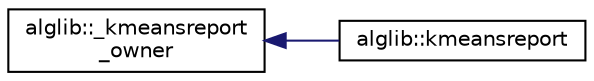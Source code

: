 digraph "Graphical Class Hierarchy"
{
  edge [fontname="Helvetica",fontsize="10",labelfontname="Helvetica",labelfontsize="10"];
  node [fontname="Helvetica",fontsize="10",shape=record];
  rankdir="LR";
  Node0 [label="alglib::_kmeansreport\l_owner",height=0.2,width=0.4,color="black", fillcolor="white", style="filled",URL="$classalglib_1_1__kmeansreport__owner.html"];
  Node0 -> Node1 [dir="back",color="midnightblue",fontsize="10",style="solid",fontname="Helvetica"];
  Node1 [label="alglib::kmeansreport",height=0.2,width=0.4,color="black", fillcolor="white", style="filled",URL="$classalglib_1_1kmeansreport.html"];
}
